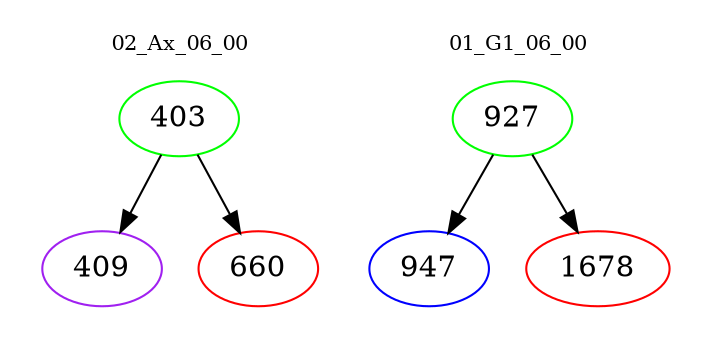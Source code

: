 digraph{
subgraph cluster_0 {
color = white
label = "02_Ax_06_00";
fontsize=10;
T0_403 [label="403", color="green"]
T0_403 -> T0_409 [color="black"]
T0_409 [label="409", color="purple"]
T0_403 -> T0_660 [color="black"]
T0_660 [label="660", color="red"]
}
subgraph cluster_1 {
color = white
label = "01_G1_06_00";
fontsize=10;
T1_927 [label="927", color="green"]
T1_927 -> T1_947 [color="black"]
T1_947 [label="947", color="blue"]
T1_927 -> T1_1678 [color="black"]
T1_1678 [label="1678", color="red"]
}
}
